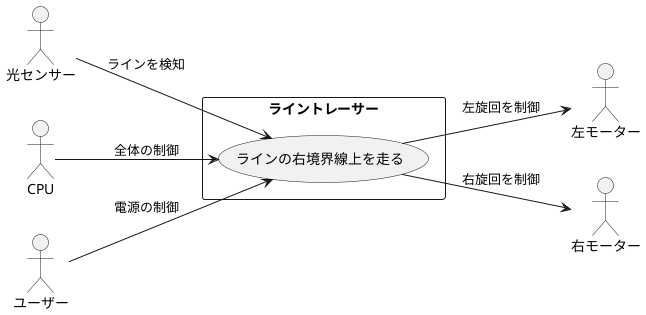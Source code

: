 @startuml LineTracer
left to right direction
actor 光センサー as LightSensor
actor CPU
actor ユーザー as User
actor 左モーター as LeftMotor
actor 右モーター as RightMotor
rectangle ライントレーサー {
    usecase "ラインの右境界線上を走る" as RunOnRightBoundary
}
LightSensor --> RunOnRightBoundary: "ラインを検知"
CPU --> RunOnRightBoundary: "全体の制御"
User --> RunOnRightBoundary: "電源の制御"
RunOnRightBoundary  --> LeftMotor :"左旋回を制御"
RunOnRightBoundary --> RightMotor :"右旋回を制御"
@enduml
